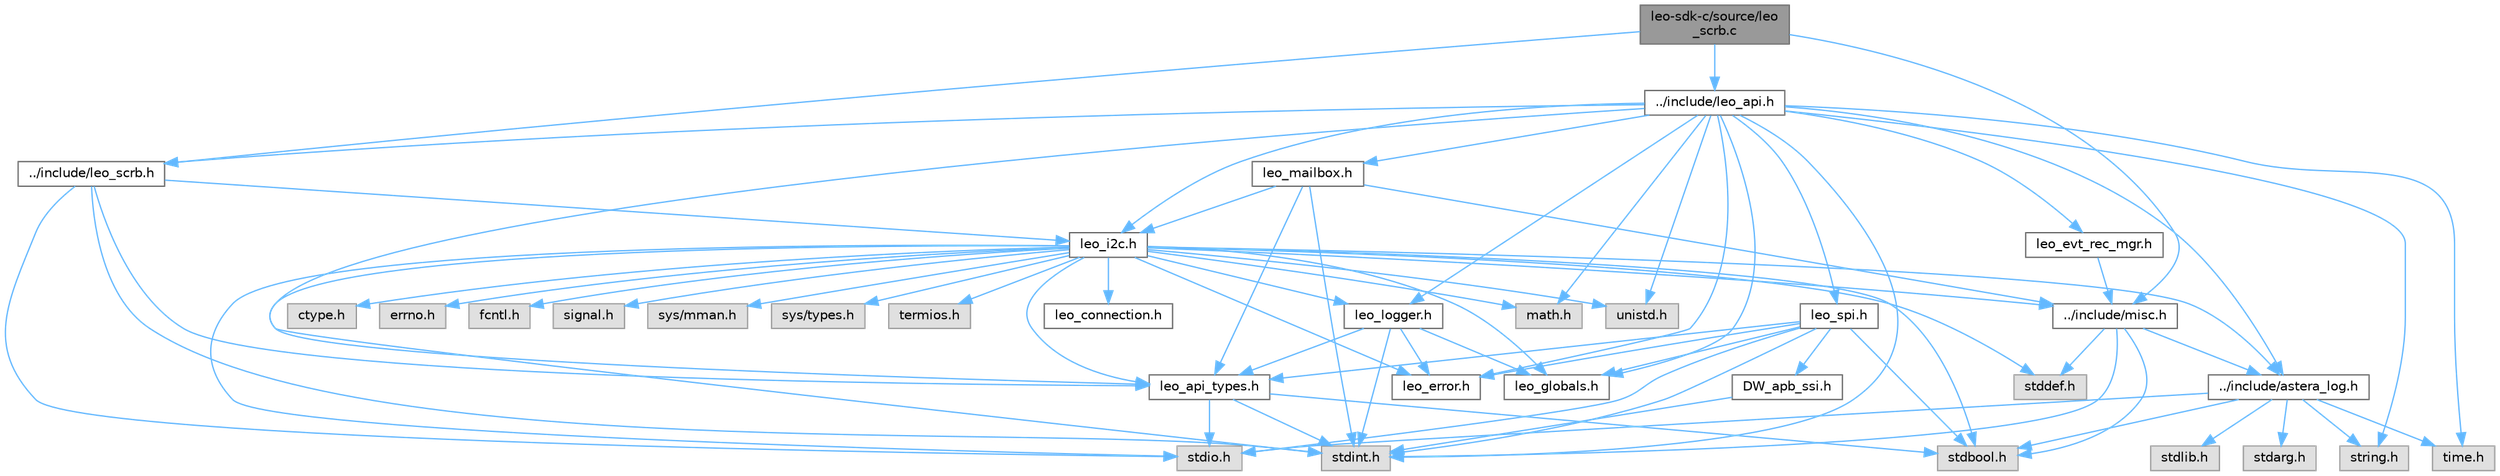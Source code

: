 digraph "leo-sdk-c/source/leo_scrb.c"
{
 // LATEX_PDF_SIZE
  bgcolor="transparent";
  edge [fontname=Helvetica,fontsize=10,labelfontname=Helvetica,labelfontsize=10];
  node [fontname=Helvetica,fontsize=10,shape=box,height=0.2,width=0.4];
  Node1 [label="leo-sdk-c/source/leo\l_scrb.c",height=0.2,width=0.4,color="gray40", fillcolor="grey60", style="filled", fontcolor="black",tooltip="Implementation of Leo memory scrubbing APIs."];
  Node1 -> Node2 [color="steelblue1",style="solid"];
  Node2 [label="../include/leo_scrb.h",height=0.2,width=0.4,color="grey40", fillcolor="white", style="filled",URL="$leo__scrb_8h.html",tooltip="Definitions related to DDR Scrubbing functions."];
  Node2 -> Node3 [color="steelblue1",style="solid"];
  Node3 [label="leo_api_types.h",height=0.2,width=0.4,color="grey40", fillcolor="white", style="filled",URL="$leo__api__types_8h.html",tooltip="Definition of enums and structs used by leo_api."];
  Node3 -> Node4 [color="steelblue1",style="solid"];
  Node4 [label="stdbool.h",height=0.2,width=0.4,color="grey60", fillcolor="#E0E0E0", style="filled",tooltip=" "];
  Node3 -> Node5 [color="steelblue1",style="solid"];
  Node5 [label="stdint.h",height=0.2,width=0.4,color="grey60", fillcolor="#E0E0E0", style="filled",tooltip=" "];
  Node3 -> Node6 [color="steelblue1",style="solid"];
  Node6 [label="stdio.h",height=0.2,width=0.4,color="grey60", fillcolor="#E0E0E0", style="filled",tooltip=" "];
  Node2 -> Node7 [color="steelblue1",style="solid"];
  Node7 [label="leo_i2c.h",height=0.2,width=0.4,color="grey40", fillcolor="white", style="filled",URL="$leo__i2c_8h.html",tooltip="Definition of I2C/SMBus types for the SDK."];
  Node7 -> Node8 [color="steelblue1",style="solid"];
  Node8 [label="../include/misc.h",height=0.2,width=0.4,color="grey40", fillcolor="white", style="filled",URL="$misc_8h.html",tooltip="Header file for miscellaneous defines used in the SDK."];
  Node8 -> Node4 [color="steelblue1",style="solid"];
  Node8 -> Node9 [color="steelblue1",style="solid"];
  Node9 [label="stddef.h",height=0.2,width=0.4,color="grey60", fillcolor="#E0E0E0", style="filled",tooltip=" "];
  Node8 -> Node5 [color="steelblue1",style="solid"];
  Node8 -> Node10 [color="steelblue1",style="solid"];
  Node10 [label="../include/astera_log.h",height=0.2,width=0.4,color="grey40", fillcolor="white", style="filled",URL="$astera__log_8h.html",tooltip="Logging module for Leo."];
  Node10 -> Node11 [color="steelblue1",style="solid"];
  Node11 [label="stdarg.h",height=0.2,width=0.4,color="grey60", fillcolor="#E0E0E0", style="filled",tooltip=" "];
  Node10 -> Node4 [color="steelblue1",style="solid"];
  Node10 -> Node6 [color="steelblue1",style="solid"];
  Node10 -> Node12 [color="steelblue1",style="solid"];
  Node12 [label="stdlib.h",height=0.2,width=0.4,color="grey60", fillcolor="#E0E0E0", style="filled",tooltip=" "];
  Node10 -> Node13 [color="steelblue1",style="solid"];
  Node13 [label="string.h",height=0.2,width=0.4,color="grey60", fillcolor="#E0E0E0", style="filled",tooltip=" "];
  Node10 -> Node14 [color="steelblue1",style="solid"];
  Node14 [label="time.h",height=0.2,width=0.4,color="grey60", fillcolor="#E0E0E0", style="filled",tooltip=" "];
  Node7 -> Node10 [color="steelblue1",style="solid"];
  Node7 -> Node3 [color="steelblue1",style="solid"];
  Node7 -> Node15 [color="steelblue1",style="solid"];
  Node15 [label="leo_connection.h",height=0.2,width=0.4,color="grey40", fillcolor="white", style="filled",URL="$leo__connection_8h.html",tooltip="Definition of CONNECTION types for the SDK."];
  Node7 -> Node16 [color="steelblue1",style="solid"];
  Node16 [label="leo_error.h",height=0.2,width=0.4,color="grey40", fillcolor="white", style="filled",URL="$leo__error_8h.html",tooltip="Definition of error types for the SDK."];
  Node7 -> Node17 [color="steelblue1",style="solid"];
  Node17 [label="leo_globals.h",height=0.2,width=0.4,color="grey40", fillcolor="white", style="filled",URL="$leo__globals_8h.html",tooltip="Definition of enums and structs globally used by the SDK."];
  Node7 -> Node18 [color="steelblue1",style="solid"];
  Node18 [label="leo_logger.h",height=0.2,width=0.4,color="grey40", fillcolor="white", style="filled",URL="$leo__logger_8h.html",tooltip="Definition of helper functions used by Leo SDK."];
  Node18 -> Node3 [color="steelblue1",style="solid"];
  Node18 -> Node16 [color="steelblue1",style="solid"];
  Node18 -> Node17 [color="steelblue1",style="solid"];
  Node18 -> Node5 [color="steelblue1",style="solid"];
  Node7 -> Node19 [color="steelblue1",style="solid"];
  Node19 [label="math.h",height=0.2,width=0.4,color="grey60", fillcolor="#E0E0E0", style="filled",tooltip=" "];
  Node7 -> Node4 [color="steelblue1",style="solid"];
  Node7 -> Node9 [color="steelblue1",style="solid"];
  Node7 -> Node5 [color="steelblue1",style="solid"];
  Node7 -> Node6 [color="steelblue1",style="solid"];
  Node7 -> Node20 [color="steelblue1",style="solid"];
  Node20 [label="unistd.h",height=0.2,width=0.4,color="grey60", fillcolor="#E0E0E0", style="filled",tooltip=" "];
  Node7 -> Node21 [color="steelblue1",style="solid"];
  Node21 [label="ctype.h",height=0.2,width=0.4,color="grey60", fillcolor="#E0E0E0", style="filled",tooltip=" "];
  Node7 -> Node22 [color="steelblue1",style="solid"];
  Node22 [label="errno.h",height=0.2,width=0.4,color="grey60", fillcolor="#E0E0E0", style="filled",tooltip=" "];
  Node7 -> Node23 [color="steelblue1",style="solid"];
  Node23 [label="fcntl.h",height=0.2,width=0.4,color="grey60", fillcolor="#E0E0E0", style="filled",tooltip=" "];
  Node7 -> Node24 [color="steelblue1",style="solid"];
  Node24 [label="signal.h",height=0.2,width=0.4,color="grey60", fillcolor="#E0E0E0", style="filled",tooltip=" "];
  Node7 -> Node25 [color="steelblue1",style="solid"];
  Node25 [label="sys/mman.h",height=0.2,width=0.4,color="grey60", fillcolor="#E0E0E0", style="filled",tooltip=" "];
  Node7 -> Node26 [color="steelblue1",style="solid"];
  Node26 [label="sys/types.h",height=0.2,width=0.4,color="grey60", fillcolor="#E0E0E0", style="filled",tooltip=" "];
  Node7 -> Node27 [color="steelblue1",style="solid"];
  Node27 [label="termios.h",height=0.2,width=0.4,color="grey60", fillcolor="#E0E0E0", style="filled",tooltip=" "];
  Node2 -> Node5 [color="steelblue1",style="solid"];
  Node2 -> Node6 [color="steelblue1",style="solid"];
  Node1 -> Node28 [color="steelblue1",style="solid"];
  Node28 [label="../include/leo_api.h",height=0.2,width=0.4,color="grey40", fillcolor="white", style="filled",URL="$leo__api_8h.html",tooltip="Definition of public functions for the SDK."];
  Node28 -> Node10 [color="steelblue1",style="solid"];
  Node28 -> Node3 [color="steelblue1",style="solid"];
  Node28 -> Node16 [color="steelblue1",style="solid"];
  Node28 -> Node17 [color="steelblue1",style="solid"];
  Node28 -> Node7 [color="steelblue1",style="solid"];
  Node28 -> Node18 [color="steelblue1",style="solid"];
  Node28 -> Node29 [color="steelblue1",style="solid"];
  Node29 [label="leo_mailbox.h",height=0.2,width=0.4,color="grey40", fillcolor="white", style="filled",URL="$leo__mailbox_8h.html",tooltip="Definition of enums and structs used by the mailbox."];
  Node29 -> Node3 [color="steelblue1",style="solid"];
  Node29 -> Node7 [color="steelblue1",style="solid"];
  Node29 -> Node8 [color="steelblue1",style="solid"];
  Node29 -> Node5 [color="steelblue1",style="solid"];
  Node28 -> Node2 [color="steelblue1",style="solid"];
  Node28 -> Node30 [color="steelblue1",style="solid"];
  Node30 [label="leo_spi.h",height=0.2,width=0.4,color="grey40", fillcolor="white", style="filled",URL="$leo__spi_8h.html",tooltip="Definition of SPI types for the SDK."];
  Node30 -> Node31 [color="steelblue1",style="solid"];
  Node31 [label="DW_apb_ssi.h",height=0.2,width=0.4,color="grey40", fillcolor="white", style="filled",URL="$DW__apb__ssi_8h.html",tooltip="Definitions related to flash subsector size, Page sizes. This file has definitions related to the reg..."];
  Node31 -> Node5 [color="steelblue1",style="solid"];
  Node30 -> Node3 [color="steelblue1",style="solid"];
  Node30 -> Node16 [color="steelblue1",style="solid"];
  Node30 -> Node17 [color="steelblue1",style="solid"];
  Node30 -> Node4 [color="steelblue1",style="solid"];
  Node30 -> Node5 [color="steelblue1",style="solid"];
  Node30 -> Node6 [color="steelblue1",style="solid"];
  Node28 -> Node32 [color="steelblue1",style="solid"];
  Node32 [label="leo_evt_rec_mgr.h",height=0.2,width=0.4,color="grey40", fillcolor="white", style="filled",URL="$leo__evt__rec__mgr_8h.html",tooltip="definitions related to Leo supported CXL event log/records"];
  Node32 -> Node8 [color="steelblue1",style="solid"];
  Node28 -> Node19 [color="steelblue1",style="solid"];
  Node28 -> Node5 [color="steelblue1",style="solid"];
  Node28 -> Node13 [color="steelblue1",style="solid"];
  Node28 -> Node14 [color="steelblue1",style="solid"];
  Node28 -> Node20 [color="steelblue1",style="solid"];
  Node1 -> Node8 [color="steelblue1",style="solid"];
}
